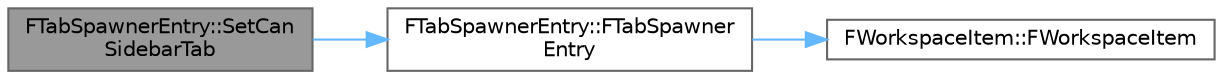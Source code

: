 digraph "FTabSpawnerEntry::SetCanSidebarTab"
{
 // INTERACTIVE_SVG=YES
 // LATEX_PDF_SIZE
  bgcolor="transparent";
  edge [fontname=Helvetica,fontsize=10,labelfontname=Helvetica,labelfontsize=10];
  node [fontname=Helvetica,fontsize=10,shape=box,height=0.2,width=0.4];
  rankdir="LR";
  Node1 [id="Node000001",label="FTabSpawnerEntry::SetCan\lSidebarTab",height=0.2,width=0.4,color="gray40", fillcolor="grey60", style="filled", fontcolor="black",tooltip=" "];
  Node1 -> Node2 [id="edge1_Node000001_Node000002",color="steelblue1",style="solid",tooltip=" "];
  Node2 [id="Node000002",label="FTabSpawnerEntry::FTabSpawner\lEntry",height=0.2,width=0.4,color="grey40", fillcolor="white", style="filled",URL="$d5/db4/structFTabSpawnerEntry.html#abf6429ff2d4ba8ab3f3f072c9a7ba120",tooltip=" "];
  Node2 -> Node3 [id="edge2_Node000002_Node000003",color="steelblue1",style="solid",tooltip=" "];
  Node3 [id="Node000003",label="FWorkspaceItem::FWorkspaceItem",height=0.2,width=0.4,color="grey40", fillcolor="white", style="filled",URL="$d6/daf/classFWorkspaceItem.html#ab192a9f27d1e8a384671139d9bff87fc",tooltip=" "];
}
